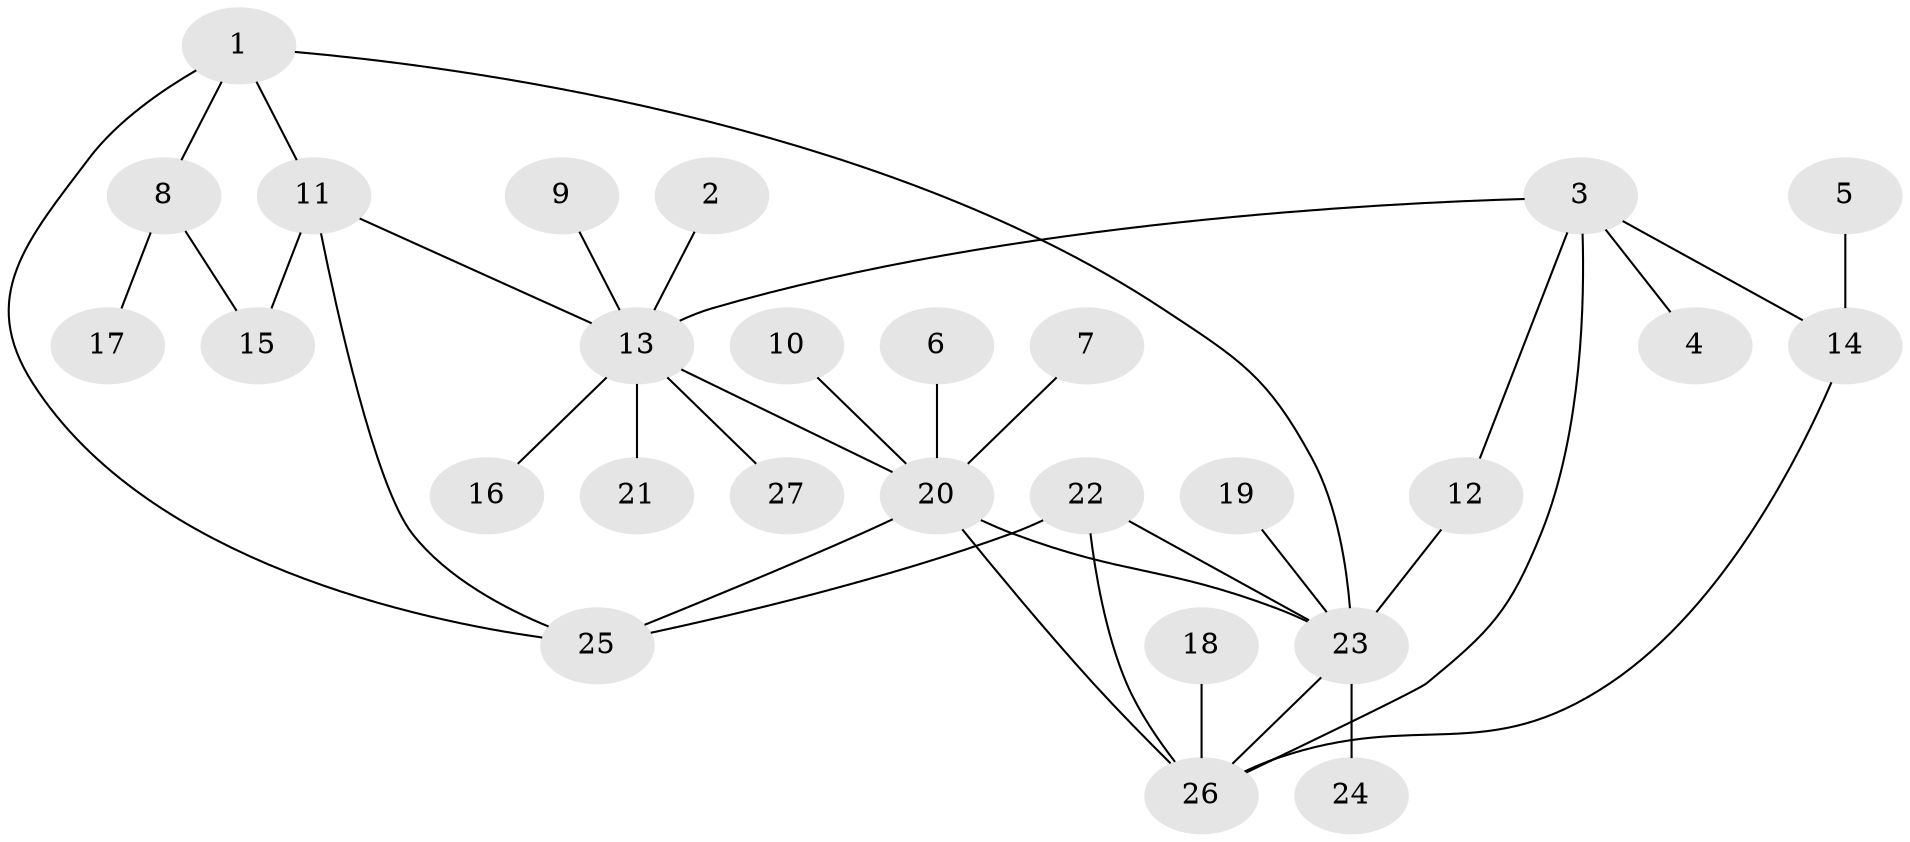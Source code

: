// original degree distribution, {7: 0.018518518518518517, 10: 0.018518518518518517, 9: 0.037037037037037035, 1: 0.5370370370370371, 2: 0.18518518518518517, 6: 0.05555555555555555, 5: 0.018518518518518517, 4: 0.037037037037037035, 3: 0.09259259259259259}
// Generated by graph-tools (version 1.1) at 2025/01/03/09/25 03:01:46]
// undirected, 27 vertices, 36 edges
graph export_dot {
graph [start="1"]
  node [color=gray90,style=filled];
  1;
  2;
  3;
  4;
  5;
  6;
  7;
  8;
  9;
  10;
  11;
  12;
  13;
  14;
  15;
  16;
  17;
  18;
  19;
  20;
  21;
  22;
  23;
  24;
  25;
  26;
  27;
  1 -- 8 [weight=1.0];
  1 -- 11 [weight=1.0];
  1 -- 23 [weight=1.0];
  1 -- 25 [weight=1.0];
  2 -- 13 [weight=1.0];
  3 -- 4 [weight=1.0];
  3 -- 12 [weight=1.0];
  3 -- 13 [weight=1.0];
  3 -- 14 [weight=1.0];
  3 -- 26 [weight=1.0];
  5 -- 14 [weight=1.0];
  6 -- 20 [weight=1.0];
  7 -- 20 [weight=1.0];
  8 -- 15 [weight=1.0];
  8 -- 17 [weight=1.0];
  9 -- 13 [weight=1.0];
  10 -- 20 [weight=1.0];
  11 -- 13 [weight=1.0];
  11 -- 15 [weight=2.0];
  11 -- 25 [weight=1.0];
  12 -- 23 [weight=1.0];
  13 -- 16 [weight=1.0];
  13 -- 20 [weight=1.0];
  13 -- 21 [weight=1.0];
  13 -- 27 [weight=1.0];
  14 -- 26 [weight=1.0];
  18 -- 26 [weight=1.0];
  19 -- 23 [weight=1.0];
  20 -- 23 [weight=1.0];
  20 -- 25 [weight=1.0];
  20 -- 26 [weight=1.0];
  22 -- 23 [weight=1.0];
  22 -- 25 [weight=1.0];
  22 -- 26 [weight=1.0];
  23 -- 24 [weight=1.0];
  23 -- 26 [weight=1.0];
}
